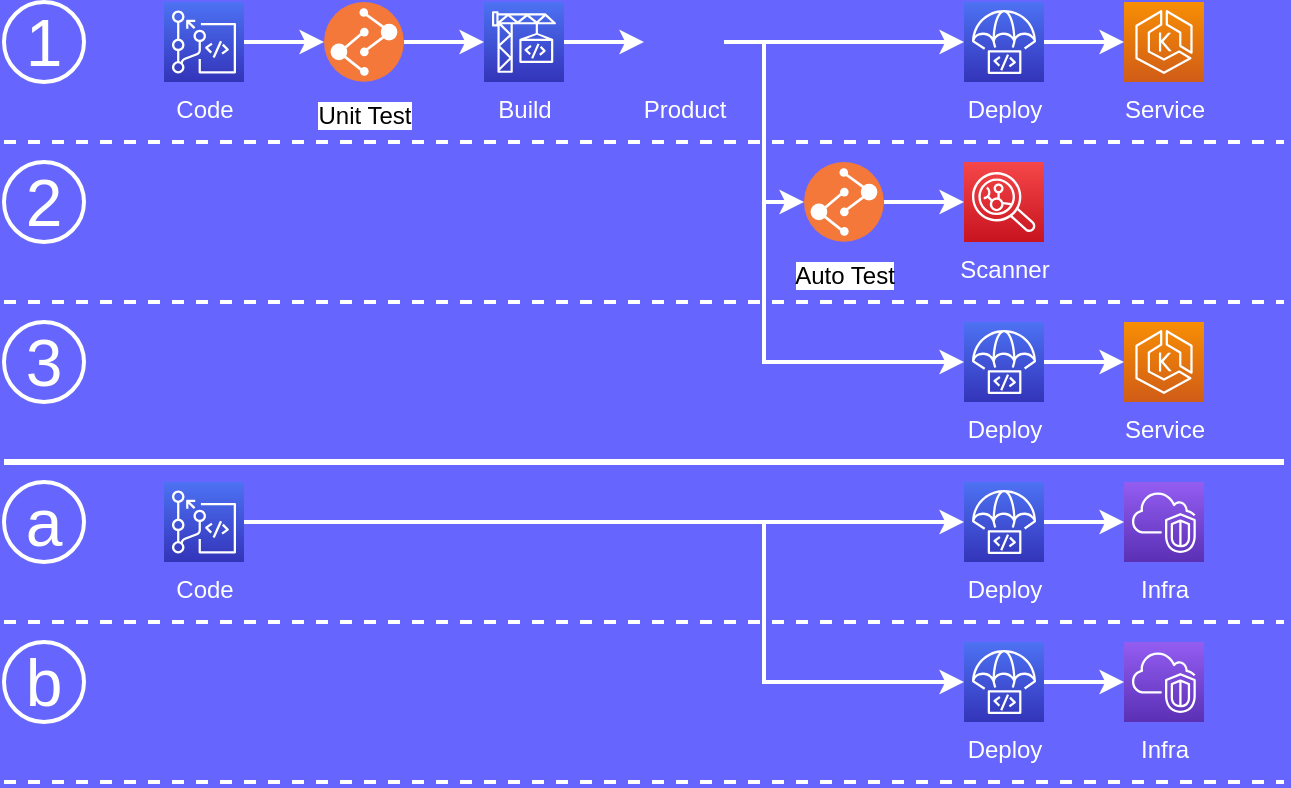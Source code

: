 <mxfile version="20.0.0" type="github">
  <diagram id="yxBl3-nwZFfGeLLCtnZW" name="Page-1">
    <mxGraphModel dx="1650" dy="484" grid="1" gridSize="10" guides="1" tooltips="1" connect="1" arrows="1" fold="1" page="1" pageScale="1" pageWidth="827" pageHeight="1169" background="#6666FF" math="0" shadow="0">
      <root>
        <mxCell id="0" />
        <mxCell id="1" parent="0" />
        <mxCell id="QPv3aUkZbPD1nFX0no3--13" style="edgeStyle=orthogonalEdgeStyle;rounded=0;orthogonalLoop=1;jettySize=auto;html=1;fontColor=#FFFFFF;strokeWidth=2;entryX=0;entryY=0.5;entryDx=0;entryDy=0;strokeColor=#FFFFFF;" edge="1" parent="1" source="QPv3aUkZbPD1nFX0no3--1" target="QPv3aUkZbPD1nFX0no3--45">
          <mxGeometry relative="1" as="geometry" />
        </mxCell>
        <mxCell id="QPv3aUkZbPD1nFX0no3--1" value="Code" style="sketch=0;points=[[0,0,0],[0.25,0,0],[0.5,0,0],[0.75,0,0],[1,0,0],[0,1,0],[0.25,1,0],[0.5,1,0],[0.75,1,0],[1,1,0],[0,0.25,0],[0,0.5,0],[0,0.75,0],[1,0.25,0],[1,0.5,0],[1,0.75,0]];outlineConnect=0;fontColor=#FFFFFF;gradientColor=#4D72F3;gradientDirection=north;fillColor=#3334B9;strokeColor=#ffffff;dashed=0;verticalLabelPosition=bottom;verticalAlign=top;align=center;html=1;fontSize=12;fontStyle=0;aspect=fixed;shape=mxgraph.aws4.resourceIcon;resIcon=mxgraph.aws4.codecommit;" vertex="1" parent="1">
          <mxGeometry x="80" y="120" width="40" height="40" as="geometry" />
        </mxCell>
        <mxCell id="QPv3aUkZbPD1nFX0no3--52" style="edgeStyle=orthogonalEdgeStyle;rounded=0;orthogonalLoop=1;jettySize=auto;html=1;fontColor=#FFFFFF;endArrow=classic;endFill=1;strokeWidth=2;strokeColor=#FFFFFF;" edge="1" parent="1" source="QPv3aUkZbPD1nFX0no3--4" target="QPv3aUkZbPD1nFX0no3--8">
          <mxGeometry relative="1" as="geometry" />
        </mxCell>
        <mxCell id="QPv3aUkZbPD1nFX0no3--4" value="Build" style="sketch=0;points=[[0,0,0],[0.25,0,0],[0.5,0,0],[0.75,0,0],[1,0,0],[0,1,0],[0.25,1,0],[0.5,1,0],[0.75,1,0],[1,1,0],[0,0.25,0],[0,0.5,0],[0,0.75,0],[1,0.25,0],[1,0.5,0],[1,0.75,0]];outlineConnect=0;fontColor=#FFFFFF;gradientColor=#4D72F3;gradientDirection=north;fillColor=#3334B9;strokeColor=#ffffff;dashed=0;verticalLabelPosition=bottom;verticalAlign=top;align=center;html=1;fontSize=12;fontStyle=0;aspect=fixed;shape=mxgraph.aws4.resourceIcon;resIcon=mxgraph.aws4.codebuild;labelBackgroundColor=none;" vertex="1" parent="1">
          <mxGeometry x="240" y="120" width="40" height="40" as="geometry" />
        </mxCell>
        <mxCell id="QPv3aUkZbPD1nFX0no3--18" style="edgeStyle=orthogonalEdgeStyle;rounded=0;orthogonalLoop=1;jettySize=auto;html=1;entryX=0;entryY=0.5;entryDx=0;entryDy=0;entryPerimeter=0;fontColor=#FFFFFF;strokeWidth=2;strokeColor=#FFFFFF;" edge="1" parent="1" source="QPv3aUkZbPD1nFX0no3--5" target="QPv3aUkZbPD1nFX0no3--9">
          <mxGeometry relative="1" as="geometry" />
        </mxCell>
        <mxCell id="QPv3aUkZbPD1nFX0no3--5" value="Deploy" style="sketch=0;points=[[0,0,0],[0.25,0,0],[0.5,0,0],[0.75,0,0],[1,0,0],[0,1,0],[0.25,1,0],[0.5,1,0],[0.75,1,0],[1,1,0],[0,0.25,0],[0,0.5,0],[0,0.75,0],[1,0.25,0],[1,0.5,0],[1,0.75,0]];outlineConnect=0;fontColor=#FFFFFF;gradientColor=#4D72F3;gradientDirection=north;fillColor=#3334B9;strokeColor=#ffffff;dashed=0;verticalLabelPosition=bottom;verticalAlign=top;align=center;html=1;fontSize=12;fontStyle=0;aspect=fixed;shape=mxgraph.aws4.resourceIcon;resIcon=mxgraph.aws4.codedeploy;labelBackgroundColor=none;" vertex="1" parent="1">
          <mxGeometry x="480" y="120" width="40" height="40" as="geometry" />
        </mxCell>
        <mxCell id="QPv3aUkZbPD1nFX0no3--51" style="edgeStyle=orthogonalEdgeStyle;rounded=0;orthogonalLoop=1;jettySize=auto;html=1;entryX=0;entryY=0.5;entryDx=0;entryDy=0;entryPerimeter=0;fontColor=#FFFFFF;endArrow=classic;endFill=1;strokeWidth=2;strokeColor=#FFFFFF;" edge="1" parent="1" source="QPv3aUkZbPD1nFX0no3--8" target="QPv3aUkZbPD1nFX0no3--5">
          <mxGeometry relative="1" as="geometry" />
        </mxCell>
        <mxCell id="QPv3aUkZbPD1nFX0no3--8" value="Product" style="shape=image;html=1;verticalAlign=top;verticalLabelPosition=bottom;labelBackgroundColor=none;imageAspect=0;aspect=fixed;image=https://cdn1.iconfinder.com/data/icons/hawcons/32/698717-icon-124-document-file-zip-128.png;fontColor=#FFFFFF;" vertex="1" parent="1">
          <mxGeometry x="320" y="120" width="40" height="40" as="geometry" />
        </mxCell>
        <mxCell id="QPv3aUkZbPD1nFX0no3--9" value="Service" style="sketch=0;points=[[0,0,0],[0.25,0,0],[0.5,0,0],[0.75,0,0],[1,0,0],[0,1,0],[0.25,1,0],[0.5,1,0],[0.75,1,0],[1,1,0],[0,0.25,0],[0,0.5,0],[0,0.75,0],[1,0.25,0],[1,0.5,0],[1,0.75,0]];outlineConnect=0;fontColor=#FFFFFF;gradientColor=#F78E04;gradientDirection=north;fillColor=#D05C17;strokeColor=#ffffff;dashed=0;verticalLabelPosition=bottom;verticalAlign=top;align=center;html=1;fontSize=12;fontStyle=0;aspect=fixed;shape=mxgraph.aws4.resourceIcon;resIcon=mxgraph.aws4.eks;labelBackgroundColor=none;" vertex="1" parent="1">
          <mxGeometry x="560" y="120" width="40" height="40" as="geometry" />
        </mxCell>
        <mxCell id="QPv3aUkZbPD1nFX0no3--10" value="Infra" style="sketch=0;points=[[0,0,0],[0.25,0,0],[0.5,0,0],[0.75,0,0],[1,0,0],[0,1,0],[0.25,1,0],[0.5,1,0],[0.75,1,0],[1,1,0],[0,0.25,0],[0,0.5,0],[0,0.75,0],[1,0.25,0],[1,0.5,0],[1,0.75,0]];outlineConnect=0;fontColor=#FFFFFF;gradientColor=#945DF2;gradientDirection=north;fillColor=#5A30B5;strokeColor=#ffffff;dashed=0;verticalLabelPosition=bottom;verticalAlign=top;align=center;html=1;fontSize=12;fontStyle=0;aspect=fixed;shape=mxgraph.aws4.resourceIcon;resIcon=mxgraph.aws4.vpc;labelBackgroundColor=none;" vertex="1" parent="1">
          <mxGeometry x="560" y="360" width="40" height="40" as="geometry" />
        </mxCell>
        <mxCell id="QPv3aUkZbPD1nFX0no3--44" style="edgeStyle=orthogonalEdgeStyle;rounded=0;orthogonalLoop=1;jettySize=auto;html=1;entryX=0;entryY=0.5;entryDx=0;entryDy=0;entryPerimeter=0;fontColor=#FFFFFF;strokeWidth=2;strokeColor=#FFFFFF;" edge="1" parent="1" source="QPv3aUkZbPD1nFX0no3--16" target="QPv3aUkZbPD1nFX0no3--43">
          <mxGeometry relative="1" as="geometry" />
        </mxCell>
        <mxCell id="QPv3aUkZbPD1nFX0no3--16" value="Auto Test" style="aspect=fixed;perimeter=ellipsePerimeter;html=1;align=center;shadow=0;dashed=0;fontColor=#000000;labelBackgroundColor=none;fontSize=12;spacingTop=3;image;image=img/lib/ibm/devops/build_test.svg;" vertex="1" parent="1">
          <mxGeometry x="400" y="200" width="40" height="40" as="geometry" />
        </mxCell>
        <mxCell id="QPv3aUkZbPD1nFX0no3--23" style="edgeStyle=orthogonalEdgeStyle;rounded=0;orthogonalLoop=1;jettySize=auto;html=1;entryX=0;entryY=0.5;entryDx=0;entryDy=0;entryPerimeter=0;fontColor=#FFFFFF;strokeWidth=2;strokeColor=#FFFFFF;" edge="1" parent="1" source="QPv3aUkZbPD1nFX0no3--24" target="QPv3aUkZbPD1nFX0no3--25">
          <mxGeometry relative="1" as="geometry" />
        </mxCell>
        <mxCell id="QPv3aUkZbPD1nFX0no3--24" value="Deploy" style="sketch=0;points=[[0,0,0],[0.25,0,0],[0.5,0,0],[0.75,0,0],[1,0,0],[0,1,0],[0.25,1,0],[0.5,1,0],[0.75,1,0],[1,1,0],[0,0.25,0],[0,0.5,0],[0,0.75,0],[1,0.25,0],[1,0.5,0],[1,0.75,0]];outlineConnect=0;fontColor=#FFFFFF;gradientColor=#4D72F3;gradientDirection=north;fillColor=#3334B9;strokeColor=#ffffff;dashed=0;verticalLabelPosition=bottom;verticalAlign=top;align=center;html=1;fontSize=12;fontStyle=0;aspect=fixed;shape=mxgraph.aws4.resourceIcon;resIcon=mxgraph.aws4.codedeploy;labelBackgroundColor=none;" vertex="1" parent="1">
          <mxGeometry x="480" y="280" width="40" height="40" as="geometry" />
        </mxCell>
        <mxCell id="QPv3aUkZbPD1nFX0no3--25" value="Service" style="sketch=0;points=[[0,0,0],[0.25,0,0],[0.5,0,0],[0.75,0,0],[1,0,0],[0,1,0],[0.25,1,0],[0.5,1,0],[0.75,1,0],[1,1,0],[0,0.25,0],[0,0.5,0],[0,0.75,0],[1,0.25,0],[1,0.5,0],[1,0.75,0]];outlineConnect=0;fontColor=#FFFFFF;gradientColor=#F78E04;gradientDirection=north;fillColor=#D05C17;strokeColor=#ffffff;dashed=0;verticalLabelPosition=bottom;verticalAlign=top;align=center;html=1;fontSize=12;fontStyle=0;aspect=fixed;shape=mxgraph.aws4.resourceIcon;resIcon=mxgraph.aws4.eks;labelBackgroundColor=none;" vertex="1" parent="1">
          <mxGeometry x="560" y="280" width="40" height="40" as="geometry" />
        </mxCell>
        <mxCell id="QPv3aUkZbPD1nFX0no3--37" style="edgeStyle=orthogonalEdgeStyle;rounded=0;orthogonalLoop=1;jettySize=auto;html=1;fontColor=#FFFFFF;strokeWidth=2;entryX=0;entryY=0.5;entryDx=0;entryDy=0;entryPerimeter=0;strokeColor=#FFFFFF;" edge="1" parent="1" target="QPv3aUkZbPD1nFX0no3--24">
          <mxGeometry relative="1" as="geometry">
            <mxPoint x="440" y="299.5" as="targetPoint" />
            <mxPoint x="360" y="140" as="sourcePoint" />
            <Array as="points">
              <mxPoint x="380" y="140" />
              <mxPoint x="380" y="300" />
            </Array>
          </mxGeometry>
        </mxCell>
        <mxCell id="QPv3aUkZbPD1nFX0no3--39" style="edgeStyle=orthogonalEdgeStyle;rounded=0;orthogonalLoop=1;jettySize=auto;html=1;fontColor=#FFFFFF;strokeWidth=2;entryX=0;entryY=0.5;entryDx=0;entryDy=0;entryPerimeter=0;strokeColor=#FFFFFF;" edge="1" parent="1" source="QPv3aUkZbPD1nFX0no3--38" target="QPv3aUkZbPD1nFX0no3--40">
          <mxGeometry relative="1" as="geometry">
            <mxPoint x="560" y="380" as="targetPoint" />
          </mxGeometry>
        </mxCell>
        <mxCell id="QPv3aUkZbPD1nFX0no3--38" value="Code" style="sketch=0;points=[[0,0,0],[0.25,0,0],[0.5,0,0],[0.75,0,0],[1,0,0],[0,1,0],[0.25,1,0],[0.5,1,0],[0.75,1,0],[1,1,0],[0,0.25,0],[0,0.5,0],[0,0.75,0],[1,0.25,0],[1,0.5,0],[1,0.75,0]];outlineConnect=0;fontColor=#FFFFFF;gradientColor=#4D72F3;gradientDirection=north;fillColor=#3334B9;strokeColor=#ffffff;dashed=0;verticalLabelPosition=bottom;verticalAlign=top;align=center;html=1;fontSize=12;fontStyle=0;aspect=fixed;shape=mxgraph.aws4.resourceIcon;resIcon=mxgraph.aws4.codecommit;" vertex="1" parent="1">
          <mxGeometry x="80" y="360" width="40" height="40" as="geometry" />
        </mxCell>
        <mxCell id="QPv3aUkZbPD1nFX0no3--49" style="edgeStyle=orthogonalEdgeStyle;rounded=0;orthogonalLoop=1;jettySize=auto;html=1;entryX=0;entryY=0.5;entryDx=0;entryDy=0;entryPerimeter=0;fontColor=#FFFFFF;endArrow=classic;endFill=1;strokeWidth=2;strokeColor=#FFFFFF;" edge="1" parent="1" source="QPv3aUkZbPD1nFX0no3--40" target="QPv3aUkZbPD1nFX0no3--10">
          <mxGeometry relative="1" as="geometry" />
        </mxCell>
        <mxCell id="QPv3aUkZbPD1nFX0no3--40" value="Deploy" style="sketch=0;points=[[0,0,0],[0.25,0,0],[0.5,0,0],[0.75,0,0],[1,0,0],[0,1,0],[0.25,1,0],[0.5,1,0],[0.75,1,0],[1,1,0],[0,0.25,0],[0,0.5,0],[0,0.75,0],[1,0.25,0],[1,0.5,0],[1,0.75,0]];outlineConnect=0;fontColor=#FFFFFF;gradientColor=#4D72F3;gradientDirection=north;fillColor=#3334B9;strokeColor=#ffffff;dashed=0;verticalLabelPosition=bottom;verticalAlign=top;align=center;html=1;fontSize=12;fontStyle=0;aspect=fixed;shape=mxgraph.aws4.resourceIcon;resIcon=mxgraph.aws4.codedeploy;labelBackgroundColor=none;" vertex="1" parent="1">
          <mxGeometry x="480" y="360" width="40" height="40" as="geometry" />
        </mxCell>
        <mxCell id="QPv3aUkZbPD1nFX0no3--43" value="Scanner" style="sketch=0;points=[[0,0,0],[0.25,0,0],[0.5,0,0],[0.75,0,0],[1,0,0],[0,1,0],[0.25,1,0],[0.5,1,0],[0.75,1,0],[1,1,0],[0,0.25,0],[0,0.5,0],[0,0.75,0],[1,0.25,0],[1,0.5,0],[1,0.75,0]];outlineConnect=0;fontColor=#FFFFFF;gradientColor=#F54749;gradientDirection=north;fillColor=#C7131F;strokeColor=#ffffff;dashed=0;verticalLabelPosition=bottom;verticalAlign=top;align=center;html=1;fontSize=12;fontStyle=0;aspect=fixed;shape=mxgraph.aws4.resourceIcon;resIcon=mxgraph.aws4.inspector;labelBackgroundColor=none;" vertex="1" parent="1">
          <mxGeometry x="480" y="200" width="40" height="40" as="geometry" />
        </mxCell>
        <mxCell id="QPv3aUkZbPD1nFX0no3--46" style="edgeStyle=orthogonalEdgeStyle;rounded=0;orthogonalLoop=1;jettySize=auto;html=1;fontColor=#FFFFFF;strokeWidth=2;strokeColor=#FFFFFF;" edge="1" parent="1" source="QPv3aUkZbPD1nFX0no3--45" target="QPv3aUkZbPD1nFX0no3--4">
          <mxGeometry relative="1" as="geometry" />
        </mxCell>
        <mxCell id="QPv3aUkZbPD1nFX0no3--45" value="Unit Test" style="aspect=fixed;perimeter=ellipsePerimeter;html=1;align=center;shadow=0;dashed=0;fontColor=#000000;labelBackgroundColor=none;fontSize=12;spacingTop=3;image;image=img/lib/ibm/devops/build_test.svg;" vertex="1" parent="1">
          <mxGeometry x="160" y="120" width="40" height="40" as="geometry" />
        </mxCell>
        <mxCell id="QPv3aUkZbPD1nFX0no3--54" style="edgeStyle=orthogonalEdgeStyle;rounded=0;orthogonalLoop=1;jettySize=auto;html=1;entryX=0;entryY=0.5;entryDx=0;entryDy=0;fontColor=#FFFFFF;endArrow=classic;endFill=1;strokeWidth=2;strokeColor=#FFFFFF;" edge="1" parent="1" target="QPv3aUkZbPD1nFX0no3--16">
          <mxGeometry relative="1" as="geometry">
            <mxPoint x="370" y="140" as="sourcePoint" />
            <Array as="points">
              <mxPoint x="380" y="140" />
              <mxPoint x="380" y="220" />
            </Array>
          </mxGeometry>
        </mxCell>
        <mxCell id="QPv3aUkZbPD1nFX0no3--56" value="" style="endArrow=none;dashed=1;html=1;rounded=0;fontColor=#000000;strokeColor=#FFFFFF;strokeWidth=2;" edge="1" parent="1">
          <mxGeometry width="50" height="50" relative="1" as="geometry">
            <mxPoint y="190" as="sourcePoint" />
            <mxPoint x="640" y="190" as="targetPoint" />
          </mxGeometry>
        </mxCell>
        <mxCell id="QPv3aUkZbPD1nFX0no3--57" value="" style="endArrow=none;html=1;rounded=0;fontColor=#000000;strokeColor=#FFFFFF;strokeWidth=3;" edge="1" parent="1">
          <mxGeometry width="50" height="50" relative="1" as="geometry">
            <mxPoint y="350" as="sourcePoint" />
            <mxPoint x="640" y="350" as="targetPoint" />
          </mxGeometry>
        </mxCell>
        <mxCell id="QPv3aUkZbPD1nFX0no3--58" value="" style="endArrow=none;dashed=1;html=1;rounded=0;fontColor=#000000;strokeColor=#FFFFFF;strokeWidth=2;" edge="1" parent="1">
          <mxGeometry width="50" height="50" relative="1" as="geometry">
            <mxPoint y="430" as="sourcePoint" />
            <mxPoint x="640" y="430" as="targetPoint" />
          </mxGeometry>
        </mxCell>
        <mxCell id="QPv3aUkZbPD1nFX0no3--59" value="" style="endArrow=none;dashed=1;html=1;rounded=0;fontColor=#000000;strokeColor=#FFFFFF;strokeWidth=2;" edge="1" parent="1">
          <mxGeometry width="50" height="50" relative="1" as="geometry">
            <mxPoint y="270" as="sourcePoint" />
            <mxPoint x="640" y="270" as="targetPoint" />
          </mxGeometry>
        </mxCell>
        <mxCell id="QPv3aUkZbPD1nFX0no3--72" value="Infra" style="sketch=0;points=[[0,0,0],[0.25,0,0],[0.5,0,0],[0.75,0,0],[1,0,0],[0,1,0],[0.25,1,0],[0.5,1,0],[0.75,1,0],[1,1,0],[0,0.25,0],[0,0.5,0],[0,0.75,0],[1,0.25,0],[1,0.5,0],[1,0.75,0]];outlineConnect=0;fontColor=#FFFFFF;gradientColor=#945DF2;gradientDirection=north;fillColor=#5A30B5;strokeColor=#ffffff;dashed=0;verticalLabelPosition=bottom;verticalAlign=top;align=center;html=1;fontSize=12;fontStyle=0;aspect=fixed;shape=mxgraph.aws4.resourceIcon;resIcon=mxgraph.aws4.vpc;labelBackgroundColor=none;" vertex="1" parent="1">
          <mxGeometry x="560" y="440" width="40" height="40" as="geometry" />
        </mxCell>
        <mxCell id="QPv3aUkZbPD1nFX0no3--73" style="edgeStyle=orthogonalEdgeStyle;rounded=0;orthogonalLoop=1;jettySize=auto;html=1;fontColor=#FFFFFF;strokeWidth=2;entryX=0;entryY=0.5;entryDx=0;entryDy=0;entryPerimeter=0;strokeColor=#FFFFFF;" edge="1" parent="1" target="QPv3aUkZbPD1nFX0no3--76">
          <mxGeometry relative="1" as="geometry">
            <mxPoint x="560" y="460" as="targetPoint" />
            <mxPoint x="120" y="380" as="sourcePoint" />
            <Array as="points">
              <mxPoint x="380" y="380" />
              <mxPoint x="380" y="460" />
            </Array>
          </mxGeometry>
        </mxCell>
        <mxCell id="QPv3aUkZbPD1nFX0no3--75" style="edgeStyle=orthogonalEdgeStyle;rounded=0;orthogonalLoop=1;jettySize=auto;html=1;entryX=0;entryY=0.5;entryDx=0;entryDy=0;entryPerimeter=0;fontColor=#FFFFFF;endArrow=classic;endFill=1;strokeWidth=2;strokeColor=#FFFFFF;" edge="1" parent="1" source="QPv3aUkZbPD1nFX0no3--76" target="QPv3aUkZbPD1nFX0no3--72">
          <mxGeometry relative="1" as="geometry" />
        </mxCell>
        <mxCell id="QPv3aUkZbPD1nFX0no3--76" value="Deploy" style="sketch=0;points=[[0,0,0],[0.25,0,0],[0.5,0,0],[0.75,0,0],[1,0,0],[0,1,0],[0.25,1,0],[0.5,1,0],[0.75,1,0],[1,1,0],[0,0.25,0],[0,0.5,0],[0,0.75,0],[1,0.25,0],[1,0.5,0],[1,0.75,0]];outlineConnect=0;fontColor=#FFFFFF;gradientColor=#4D72F3;gradientDirection=north;fillColor=#3334B9;strokeColor=#ffffff;dashed=0;verticalLabelPosition=bottom;verticalAlign=top;align=center;html=1;fontSize=12;fontStyle=0;aspect=fixed;shape=mxgraph.aws4.resourceIcon;resIcon=mxgraph.aws4.codedeploy;labelBackgroundColor=none;" vertex="1" parent="1">
          <mxGeometry x="480" y="440" width="40" height="40" as="geometry" />
        </mxCell>
        <mxCell id="QPv3aUkZbPD1nFX0no3--77" value="" style="endArrow=none;dashed=1;html=1;rounded=0;fontColor=#000000;strokeColor=#FFFFFF;strokeWidth=2;" edge="1" parent="1">
          <mxGeometry width="50" height="50" relative="1" as="geometry">
            <mxPoint y="510" as="sourcePoint" />
            <mxPoint x="640" y="510" as="targetPoint" />
          </mxGeometry>
        </mxCell>
        <mxCell id="QPv3aUkZbPD1nFX0no3--78" value="1" style="ellipse;whiteSpace=wrap;html=1;aspect=fixed;labelBackgroundColor=none;fontColor=#FFFFFF;fillColor=none;strokeColor=#FFFFFF;strokeWidth=2;fontSize=33;" vertex="1" parent="1">
          <mxGeometry y="120" width="40" height="40" as="geometry" />
        </mxCell>
        <mxCell id="QPv3aUkZbPD1nFX0no3--85" value="2" style="ellipse;whiteSpace=wrap;html=1;aspect=fixed;labelBackgroundColor=none;fontColor=#FFFFFF;fillColor=none;strokeColor=#FFFFFF;strokeWidth=2;fontSize=33;" vertex="1" parent="1">
          <mxGeometry y="200" width="40" height="40" as="geometry" />
        </mxCell>
        <mxCell id="QPv3aUkZbPD1nFX0no3--86" value="3" style="ellipse;whiteSpace=wrap;html=1;aspect=fixed;labelBackgroundColor=none;fontColor=#FFFFFF;fillColor=none;strokeColor=#FFFFFF;strokeWidth=2;fontSize=33;" vertex="1" parent="1">
          <mxGeometry y="280" width="40" height="40" as="geometry" />
        </mxCell>
        <mxCell id="QPv3aUkZbPD1nFX0no3--87" value="a" style="ellipse;whiteSpace=wrap;html=1;aspect=fixed;labelBackgroundColor=none;fontColor=#FFFFFF;fillColor=none;strokeColor=#FFFFFF;strokeWidth=2;fontSize=33;" vertex="1" parent="1">
          <mxGeometry y="360" width="40" height="40" as="geometry" />
        </mxCell>
        <mxCell id="QPv3aUkZbPD1nFX0no3--88" value="b" style="ellipse;whiteSpace=wrap;html=1;aspect=fixed;labelBackgroundColor=none;fontColor=#FFFFFF;fillColor=none;strokeColor=#FFFFFF;strokeWidth=2;fontSize=33;" vertex="1" parent="1">
          <mxGeometry y="440" width="40" height="40" as="geometry" />
        </mxCell>
      </root>
    </mxGraphModel>
  </diagram>
</mxfile>
